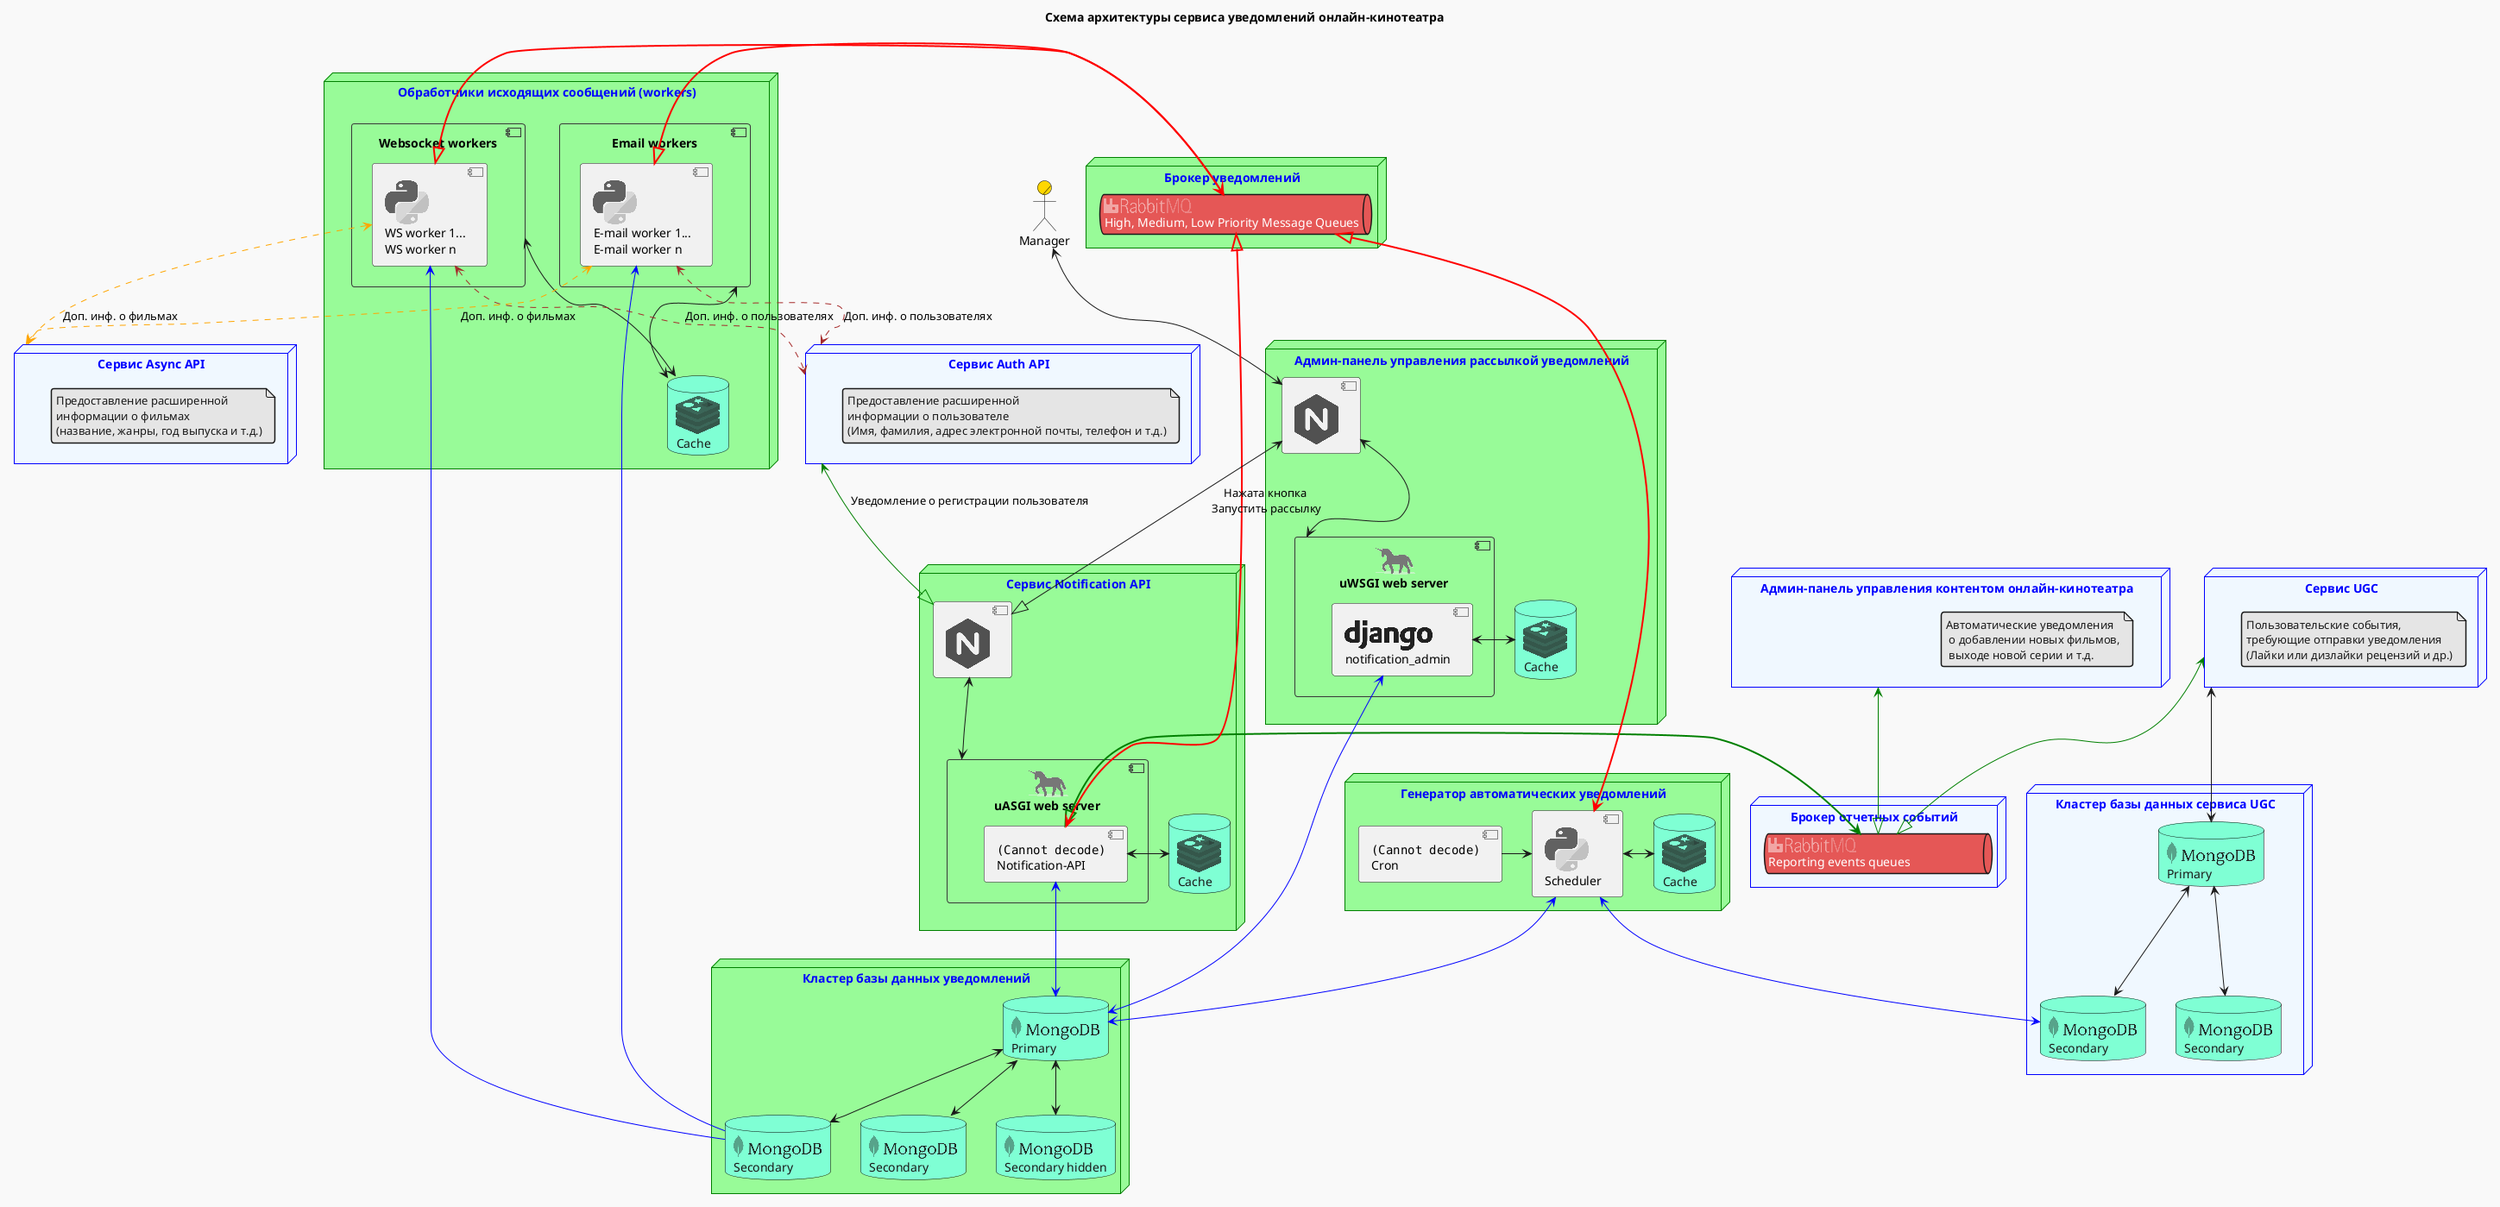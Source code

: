 @startuml
'https://plantuml.com/use-case-diagram
!theme mars

!include <logos/kafka>
!include <logos/elasticsearch>
!include <logos/nginx>
!include <logos/redis>
!include <logos/postgresql>
!include <logos/flask>
!include <logos/gunicorn>
!include <logos/jaeger>
!include <logos/django>
!include <logos/kibana>
!include <logos/python>
!include <logos/mongodb>
!include <logos/rabbitmq>

skinparam actor {
BorderColor black
BackgroundColor Gold
}
skinparam database {
BorderColor black
BackgroundColor Aquamarine
}

title Схема архитектуры сервиса уведомлений онлайн-кинотеатра

:Manager:/ as Admin

node "Админ-панель управления рассылкой уведомлений" as admin_panel #palegreen;line:green;text:blue {

    component "<$nginx>" as nginx_notification_admin
    component "<$gunicorn>\nuWSGI web server" as gunicorn {
    component "<$django>\nnotification_admin" as django
    }
    database "<$redis>\nCache" as redis_admin

    nginx_notification_admin <--> gunicorn
    django <-> redis_admin
}

node "Сервис Notification API" as notification_api #palegreen;line:green;text:blue {
    component "<$nginx>" as nginx_notification
    component "<$gunicorn>\nuASGI web server" as uvicorn {
    component "<img:FastAPI.png>\nNotification-API" as notification_web_api
    }
    database "<$redis>\nCache" as redis_notification

    uvicorn <-up-> nginx_notification
    notification_web_api <-> redis_notification
}

node "Кластер базы данных уведомлений" as notification_db #palegreen;line:green;text:blue {
    database "<$mongodb>\nPrimary" as mongodb_notification_primary
    database "<$mongodb>\nSecondary" as mongodb_notification_secondary_1
    database "<$mongodb>\nSecondary" as mongodb_notification_secondary_2
    database "<$mongodb>\nSecondary hidden" as mongodb_notification_secondary_3

    mongodb_notification_primary <-down-> mongodb_notification_secondary_1
    mongodb_notification_primary <-down-> mongodb_notification_secondary_2
    mongodb_notification_primary <-down-> mongodb_notification_secondary_3
}

node "Генератор автоматических уведомлений" as scheduler #palegreen;line:green;text:blue {
    component "<$python>\nScheduler" as script_scheduler
    component "<img:cron.png>\nCron" as crontab
    database "<$redis>\nCache" as redis_scheduler

    crontab -> script_scheduler
    script_scheduler <-> redis_scheduler
}

node "Брокер отчетных событий" as queues_reporting_events #aliceblue;line:blue;text:blue {
    queue "<$rabbitmq>\nReporting events queues                      " as rabbitmq_reporting_events
}

node "Брокер уведомлений" as queue_events #palegreen;line:green;text:blue {
    queue "<$rabbitmq>\nHigh, Medium, Low Priority Message Queues" as rabbitmq_message_queues
}

node "Обработчики исходящих сообщений (workers)" as workers #palegreen;line:green;text:blue {
component "Websocket workers" as websocket_workers {
    component "<$python>\nWS worker 1...\nWS worker n" as ws_workers
    }
component "Email workers" as email_workers {
    component "<$python>\nE-mail worker 1...\nE-mail worker n" as em_workers
    }
    database "<$redis>\nCache" as redis_workers
'    websocket_workers -- email_workers #white
    websocket_workers <--> redis_workers
    email_workers <--> redis_workers
}
'node "Кластер базы данных Redis" as cluster_redis {
'    database "<$redis>\nMaster1" as redis_M1
'    database "<$redis>\nMaster2" as redis_M2
'    database "<$redis>\nMaster3" as redis_M3
'    database "<$redis>\nSlave1" as redis_S1
'    database "<$redis>\nSlave2" as redis_S2
'    database "<$redis>\nSlave3" as redis_S3
'
'    redis_M1 - redis_M2 #red;line.dotted
'    redis_M2 - redis_M3 #red;line.dotted
'    redis_S1 - redis_S2 #red;line.dotted
'    redis_S2 - redis_S3 #red;line.dotted
'    redis_M1 -- redis_S1 #red;line.dotted
'    redis_M1 -- redis_S2 #red;line.dotted
'    redis_M1 -- redis_S3 #red;line.dotted
'    redis_M2 -- redis_S1 #red;line.dotted
'    redis_M2 -- redis_S2 #red;line.dotted
'    redis_M2 -- redis_S3 #red;line.dotted
'    redis_M3 -- redis_S1 #red;line.dotted
'    redis_M3 -- redis_S2 #red;line.dotted
'    redis_M3 -- redis_S3 #red;line.dotted
'}
node "Сервис UGC" as ugc_service #aliceblue;line:blue;text:blue {
    note "Пользовательские события,\nтребующие отправки уведомления\n(Лайки или дизлайки рецензий и др.)" as N3
}
node "Сервис Auth API" as auth_service #aliceblue;line:blue;text:blue {
    note "Предоставление расширенной\nинформации о пользователе\n(Имя, фамилия, адрес электронной почты, телефон и т.д.)" as N2
}
node "Сервис Async API" as async_service #aliceblue;line:blue;text:blue {
    note "Предоставление расширенной\nинформации о фильмах\n(название, жанры, год выпуска и т.д.)" as N1
}

node "Админ-панель управления контентом онлайн-кинотеатра" as movies_admin_service #aliceblue;line:blue;text:blue {
    note "Автоматические уведомления\n о добавлении новых фильмов,\n выходе новой серии и т.д." as N4
}

node "Кластер базы данных сервиса UGC" as ugc_db #aliceblue;line:blue;text:blue {
    database "<$mongodb>\nPrimary" as mongodb_ugc_primary
    database "<$mongodb>\nSecondary" as mongodb_ugc_secondary_1
    database "<$mongodb>\nSecondary" as mongodb_ugc_secondary_2

    mongodb_ugc_primary <-down-> mongodb_ugc_secondary_1
    mongodb_ugc_primary <-down-> mongodb_ugc_secondary_2
}


Admin <--> nginx_notification_admin



rabbitmq_reporting_events <-|> notification_web_api #green;line.bold
rabbitmq_reporting_events <|-up-> movies_admin_service #green
rabbitmq_reporting_events <|-up-> ugc_service #green

nginx_notification <|-up-> auth_service #green :Уведомление о регистрации пользователя


django <--> mongodb_notification_primary #blue
notification_web_api <-down-> mongodb_notification_primary #blue
script_scheduler <--> mongodb_notification_primary #blue
ws_workers <--- mongodb_notification_secondary_2 #blue
em_workers <--- mongodb_notification_secondary_2 #blue

script_scheduler <-up-|> rabbitmq_message_queues #red;line.bold
rabbitmq_message_queues <|-> notification_web_api #red;line.bold
ws_workers <|-> rabbitmq_message_queues #red;line.bold
em_workers <|-> rabbitmq_message_queues #red;line.bold

script_scheduler <--> mongodb_ugc_secondary_1 #blue

ws_workers <..> auth_service #brown :Доп. инф. о пользователях
ws_workers <..> async_service #orange :Доп. инф. о фильмах
em_workers <..> auth_service #brown :Доп. инф. о пользователях
em_workers <..> async_service #orange :Доп. инф. о фильмах

ugc_service <--> mongodb_ugc_primary

nginx_notification_admin <-down-|> nginx_notification :Нажата кнопка\n Запустить рассылку
@enduml